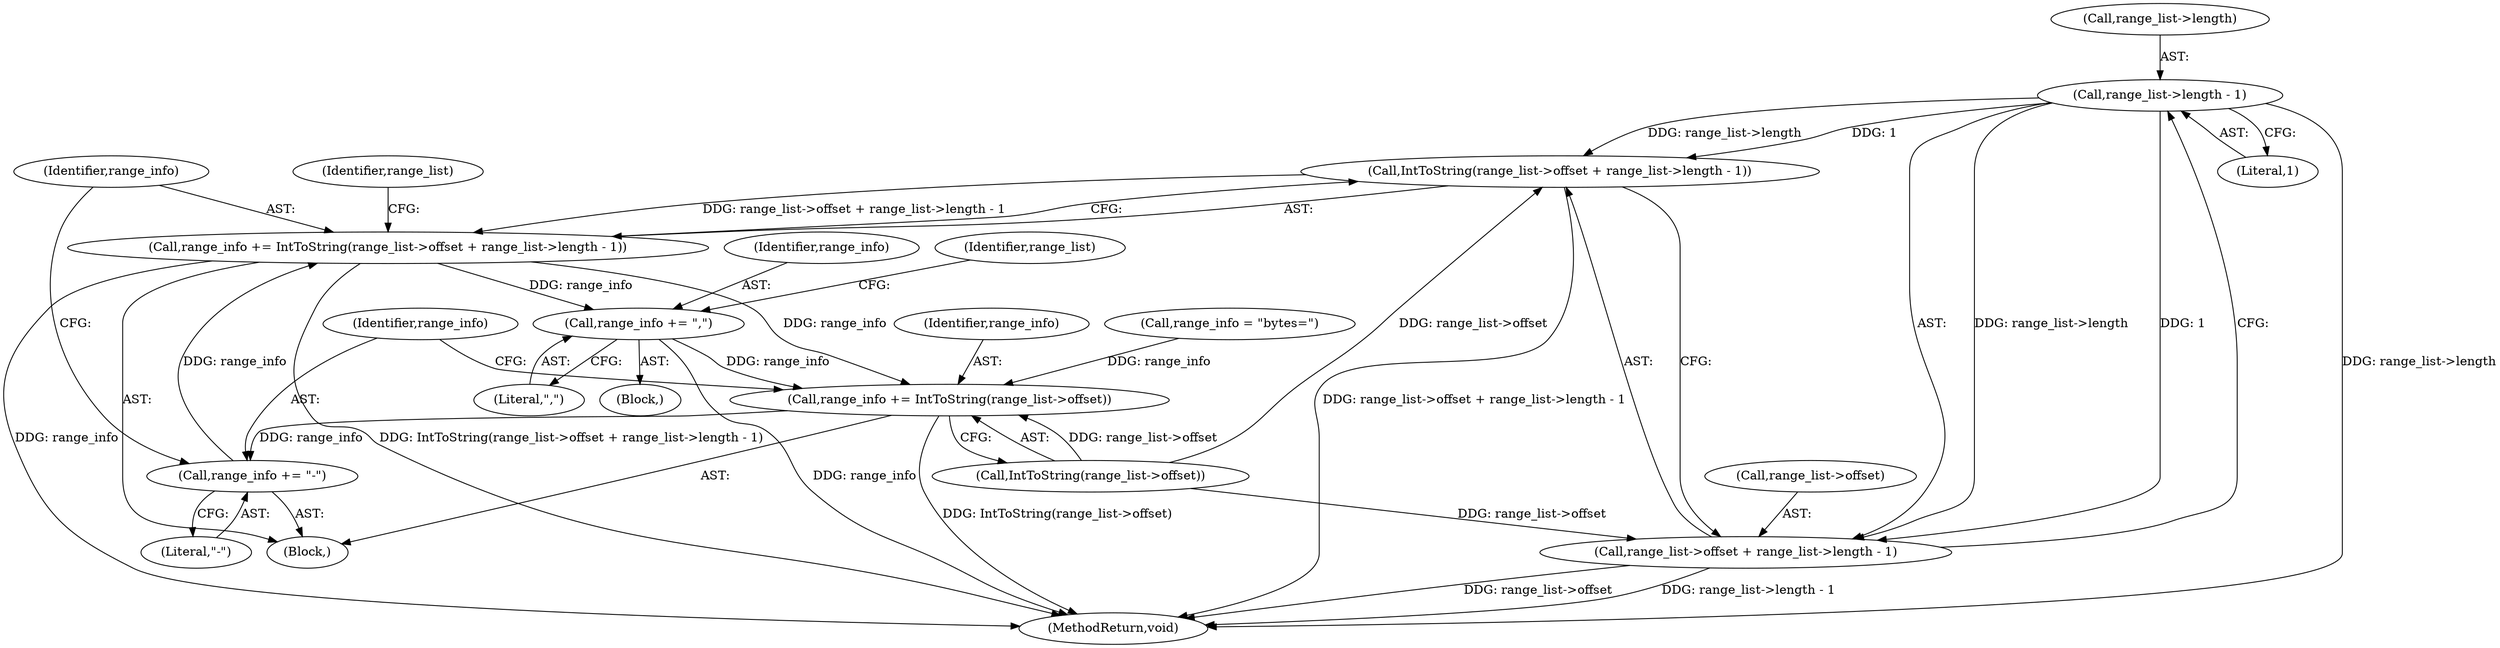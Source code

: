 digraph "0_Chrome_ea3d1d84be3d6f97bf50e76511c9e26af6895533_31@pointer" {
"1000127" [label="(Call,range_list->length - 1)"];
"1000122" [label="(Call,IntToString(range_list->offset + range_list->length - 1))"];
"1000120" [label="(Call,range_info += IntToString(range_list->offset + range_list->length - 1))"];
"1000111" [label="(Call,range_info += IntToString(range_list->offset))"];
"1000117" [label="(Call,range_info += \"-\")"];
"1000140" [label="(Call,range_info += \",\")"];
"1000123" [label="(Call,range_list->offset + range_list->length - 1)"];
"1000109" [label="(Identifier,range_list)"];
"1000120" [label="(Call,range_info += IntToString(range_list->offset + range_list->length - 1))"];
"1000142" [label="(Literal,\",\")"];
"1000127" [label="(Call,range_list->length - 1)"];
"1000191" [label="(MethodReturn,void)"];
"1000123" [label="(Call,range_list->offset + range_list->length - 1)"];
"1000105" [label="(Call,range_info = \"bytes=\")"];
"1000111" [label="(Call,range_info += IntToString(range_list->offset))"];
"1000133" [label="(Identifier,range_list)"];
"1000131" [label="(Literal,1)"];
"1000139" [label="(Block,)"];
"1000112" [label="(Identifier,range_info)"];
"1000119" [label="(Literal,\"-\")"];
"1000124" [label="(Call,range_list->offset)"];
"1000128" [label="(Call,range_list->length)"];
"1000113" [label="(Call,IntToString(range_list->offset))"];
"1000110" [label="(Block,)"];
"1000117" [label="(Call,range_info += \"-\")"];
"1000122" [label="(Call,IntToString(range_list->offset + range_list->length - 1))"];
"1000140" [label="(Call,range_info += \",\")"];
"1000121" [label="(Identifier,range_info)"];
"1000141" [label="(Identifier,range_info)"];
"1000118" [label="(Identifier,range_info)"];
"1000127" -> "1000123"  [label="AST: "];
"1000127" -> "1000131"  [label="CFG: "];
"1000128" -> "1000127"  [label="AST: "];
"1000131" -> "1000127"  [label="AST: "];
"1000123" -> "1000127"  [label="CFG: "];
"1000127" -> "1000191"  [label="DDG: range_list->length"];
"1000127" -> "1000122"  [label="DDG: range_list->length"];
"1000127" -> "1000122"  [label="DDG: 1"];
"1000127" -> "1000123"  [label="DDG: range_list->length"];
"1000127" -> "1000123"  [label="DDG: 1"];
"1000122" -> "1000120"  [label="AST: "];
"1000122" -> "1000123"  [label="CFG: "];
"1000123" -> "1000122"  [label="AST: "];
"1000120" -> "1000122"  [label="CFG: "];
"1000122" -> "1000191"  [label="DDG: range_list->offset + range_list->length - 1"];
"1000122" -> "1000120"  [label="DDG: range_list->offset + range_list->length - 1"];
"1000113" -> "1000122"  [label="DDG: range_list->offset"];
"1000120" -> "1000110"  [label="AST: "];
"1000121" -> "1000120"  [label="AST: "];
"1000133" -> "1000120"  [label="CFG: "];
"1000120" -> "1000191"  [label="DDG: range_info"];
"1000120" -> "1000191"  [label="DDG: IntToString(range_list->offset + range_list->length - 1)"];
"1000120" -> "1000111"  [label="DDG: range_info"];
"1000117" -> "1000120"  [label="DDG: range_info"];
"1000120" -> "1000140"  [label="DDG: range_info"];
"1000111" -> "1000110"  [label="AST: "];
"1000111" -> "1000113"  [label="CFG: "];
"1000112" -> "1000111"  [label="AST: "];
"1000113" -> "1000111"  [label="AST: "];
"1000118" -> "1000111"  [label="CFG: "];
"1000111" -> "1000191"  [label="DDG: IntToString(range_list->offset)"];
"1000113" -> "1000111"  [label="DDG: range_list->offset"];
"1000140" -> "1000111"  [label="DDG: range_info"];
"1000105" -> "1000111"  [label="DDG: range_info"];
"1000111" -> "1000117"  [label="DDG: range_info"];
"1000117" -> "1000110"  [label="AST: "];
"1000117" -> "1000119"  [label="CFG: "];
"1000118" -> "1000117"  [label="AST: "];
"1000119" -> "1000117"  [label="AST: "];
"1000121" -> "1000117"  [label="CFG: "];
"1000140" -> "1000139"  [label="AST: "];
"1000140" -> "1000142"  [label="CFG: "];
"1000141" -> "1000140"  [label="AST: "];
"1000142" -> "1000140"  [label="AST: "];
"1000109" -> "1000140"  [label="CFG: "];
"1000140" -> "1000191"  [label="DDG: range_info"];
"1000124" -> "1000123"  [label="AST: "];
"1000123" -> "1000191"  [label="DDG: range_list->offset"];
"1000123" -> "1000191"  [label="DDG: range_list->length - 1"];
"1000113" -> "1000123"  [label="DDG: range_list->offset"];
}
